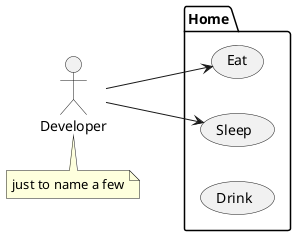 @startuml

left to right direction

actor Developer as dev

note bottom: just to name a few

package Home {
  usecase Eat
  usecase Sleep
  usecase Drink
}

dev --> Eat
dev --> Sleep

@enduml
